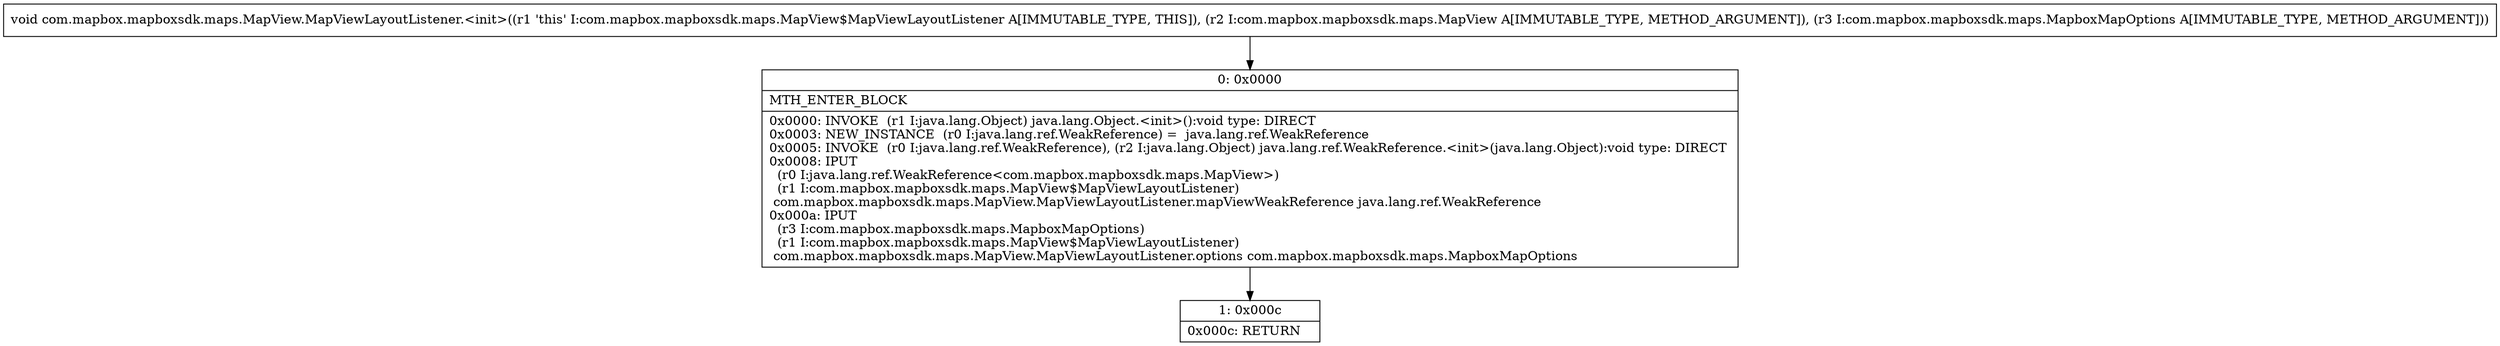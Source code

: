 digraph "CFG forcom.mapbox.mapboxsdk.maps.MapView.MapViewLayoutListener.\<init\>(Lcom\/mapbox\/mapboxsdk\/maps\/MapView;Lcom\/mapbox\/mapboxsdk\/maps\/MapboxMapOptions;)V" {
Node_0 [shape=record,label="{0\:\ 0x0000|MTH_ENTER_BLOCK\l|0x0000: INVOKE  (r1 I:java.lang.Object) java.lang.Object.\<init\>():void type: DIRECT \l0x0003: NEW_INSTANCE  (r0 I:java.lang.ref.WeakReference) =  java.lang.ref.WeakReference \l0x0005: INVOKE  (r0 I:java.lang.ref.WeakReference), (r2 I:java.lang.Object) java.lang.ref.WeakReference.\<init\>(java.lang.Object):void type: DIRECT \l0x0008: IPUT  \l  (r0 I:java.lang.ref.WeakReference\<com.mapbox.mapboxsdk.maps.MapView\>)\l  (r1 I:com.mapbox.mapboxsdk.maps.MapView$MapViewLayoutListener)\l com.mapbox.mapboxsdk.maps.MapView.MapViewLayoutListener.mapViewWeakReference java.lang.ref.WeakReference \l0x000a: IPUT  \l  (r3 I:com.mapbox.mapboxsdk.maps.MapboxMapOptions)\l  (r1 I:com.mapbox.mapboxsdk.maps.MapView$MapViewLayoutListener)\l com.mapbox.mapboxsdk.maps.MapView.MapViewLayoutListener.options com.mapbox.mapboxsdk.maps.MapboxMapOptions \l}"];
Node_1 [shape=record,label="{1\:\ 0x000c|0x000c: RETURN   \l}"];
MethodNode[shape=record,label="{void com.mapbox.mapboxsdk.maps.MapView.MapViewLayoutListener.\<init\>((r1 'this' I:com.mapbox.mapboxsdk.maps.MapView$MapViewLayoutListener A[IMMUTABLE_TYPE, THIS]), (r2 I:com.mapbox.mapboxsdk.maps.MapView A[IMMUTABLE_TYPE, METHOD_ARGUMENT]), (r3 I:com.mapbox.mapboxsdk.maps.MapboxMapOptions A[IMMUTABLE_TYPE, METHOD_ARGUMENT])) }"];
MethodNode -> Node_0;
Node_0 -> Node_1;
}

